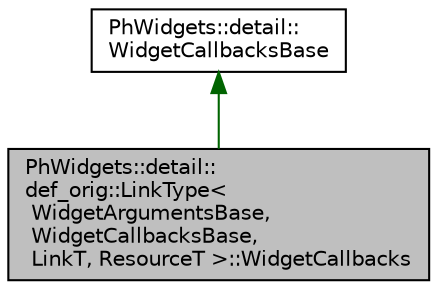 digraph "PhWidgets::detail::def_orig::LinkType&lt; WidgetArgumentsBase, WidgetCallbacksBase, LinkT, ResourceT &gt;::WidgetCallbacks"
{
  edge [fontname="Helvetica",fontsize="10",labelfontname="Helvetica",labelfontsize="10"];
  node [fontname="Helvetica",fontsize="10",shape=record];
  Node0 [label="PhWidgets::detail::\ldef_orig::LinkType\<\l WidgetArgumentsBase,\l WidgetCallbacksBase,\l LinkT, ResourceT \>::WidgetCallbacks",height=0.2,width=0.4,color="black", fillcolor="grey75", style="filled", fontcolor="black"];
  Node1 -> Node0 [dir="back",color="darkgreen",fontsize="10",style="solid",fontname="Helvetica"];
  Node1 [label="PhWidgets::detail::\lWidgetCallbacksBase",height=0.2,width=0.4,color="black", fillcolor="white", style="filled",URL="$struct_ph_widgets_1_1detail_1_1_widget_callbacks_base.html"];
}
